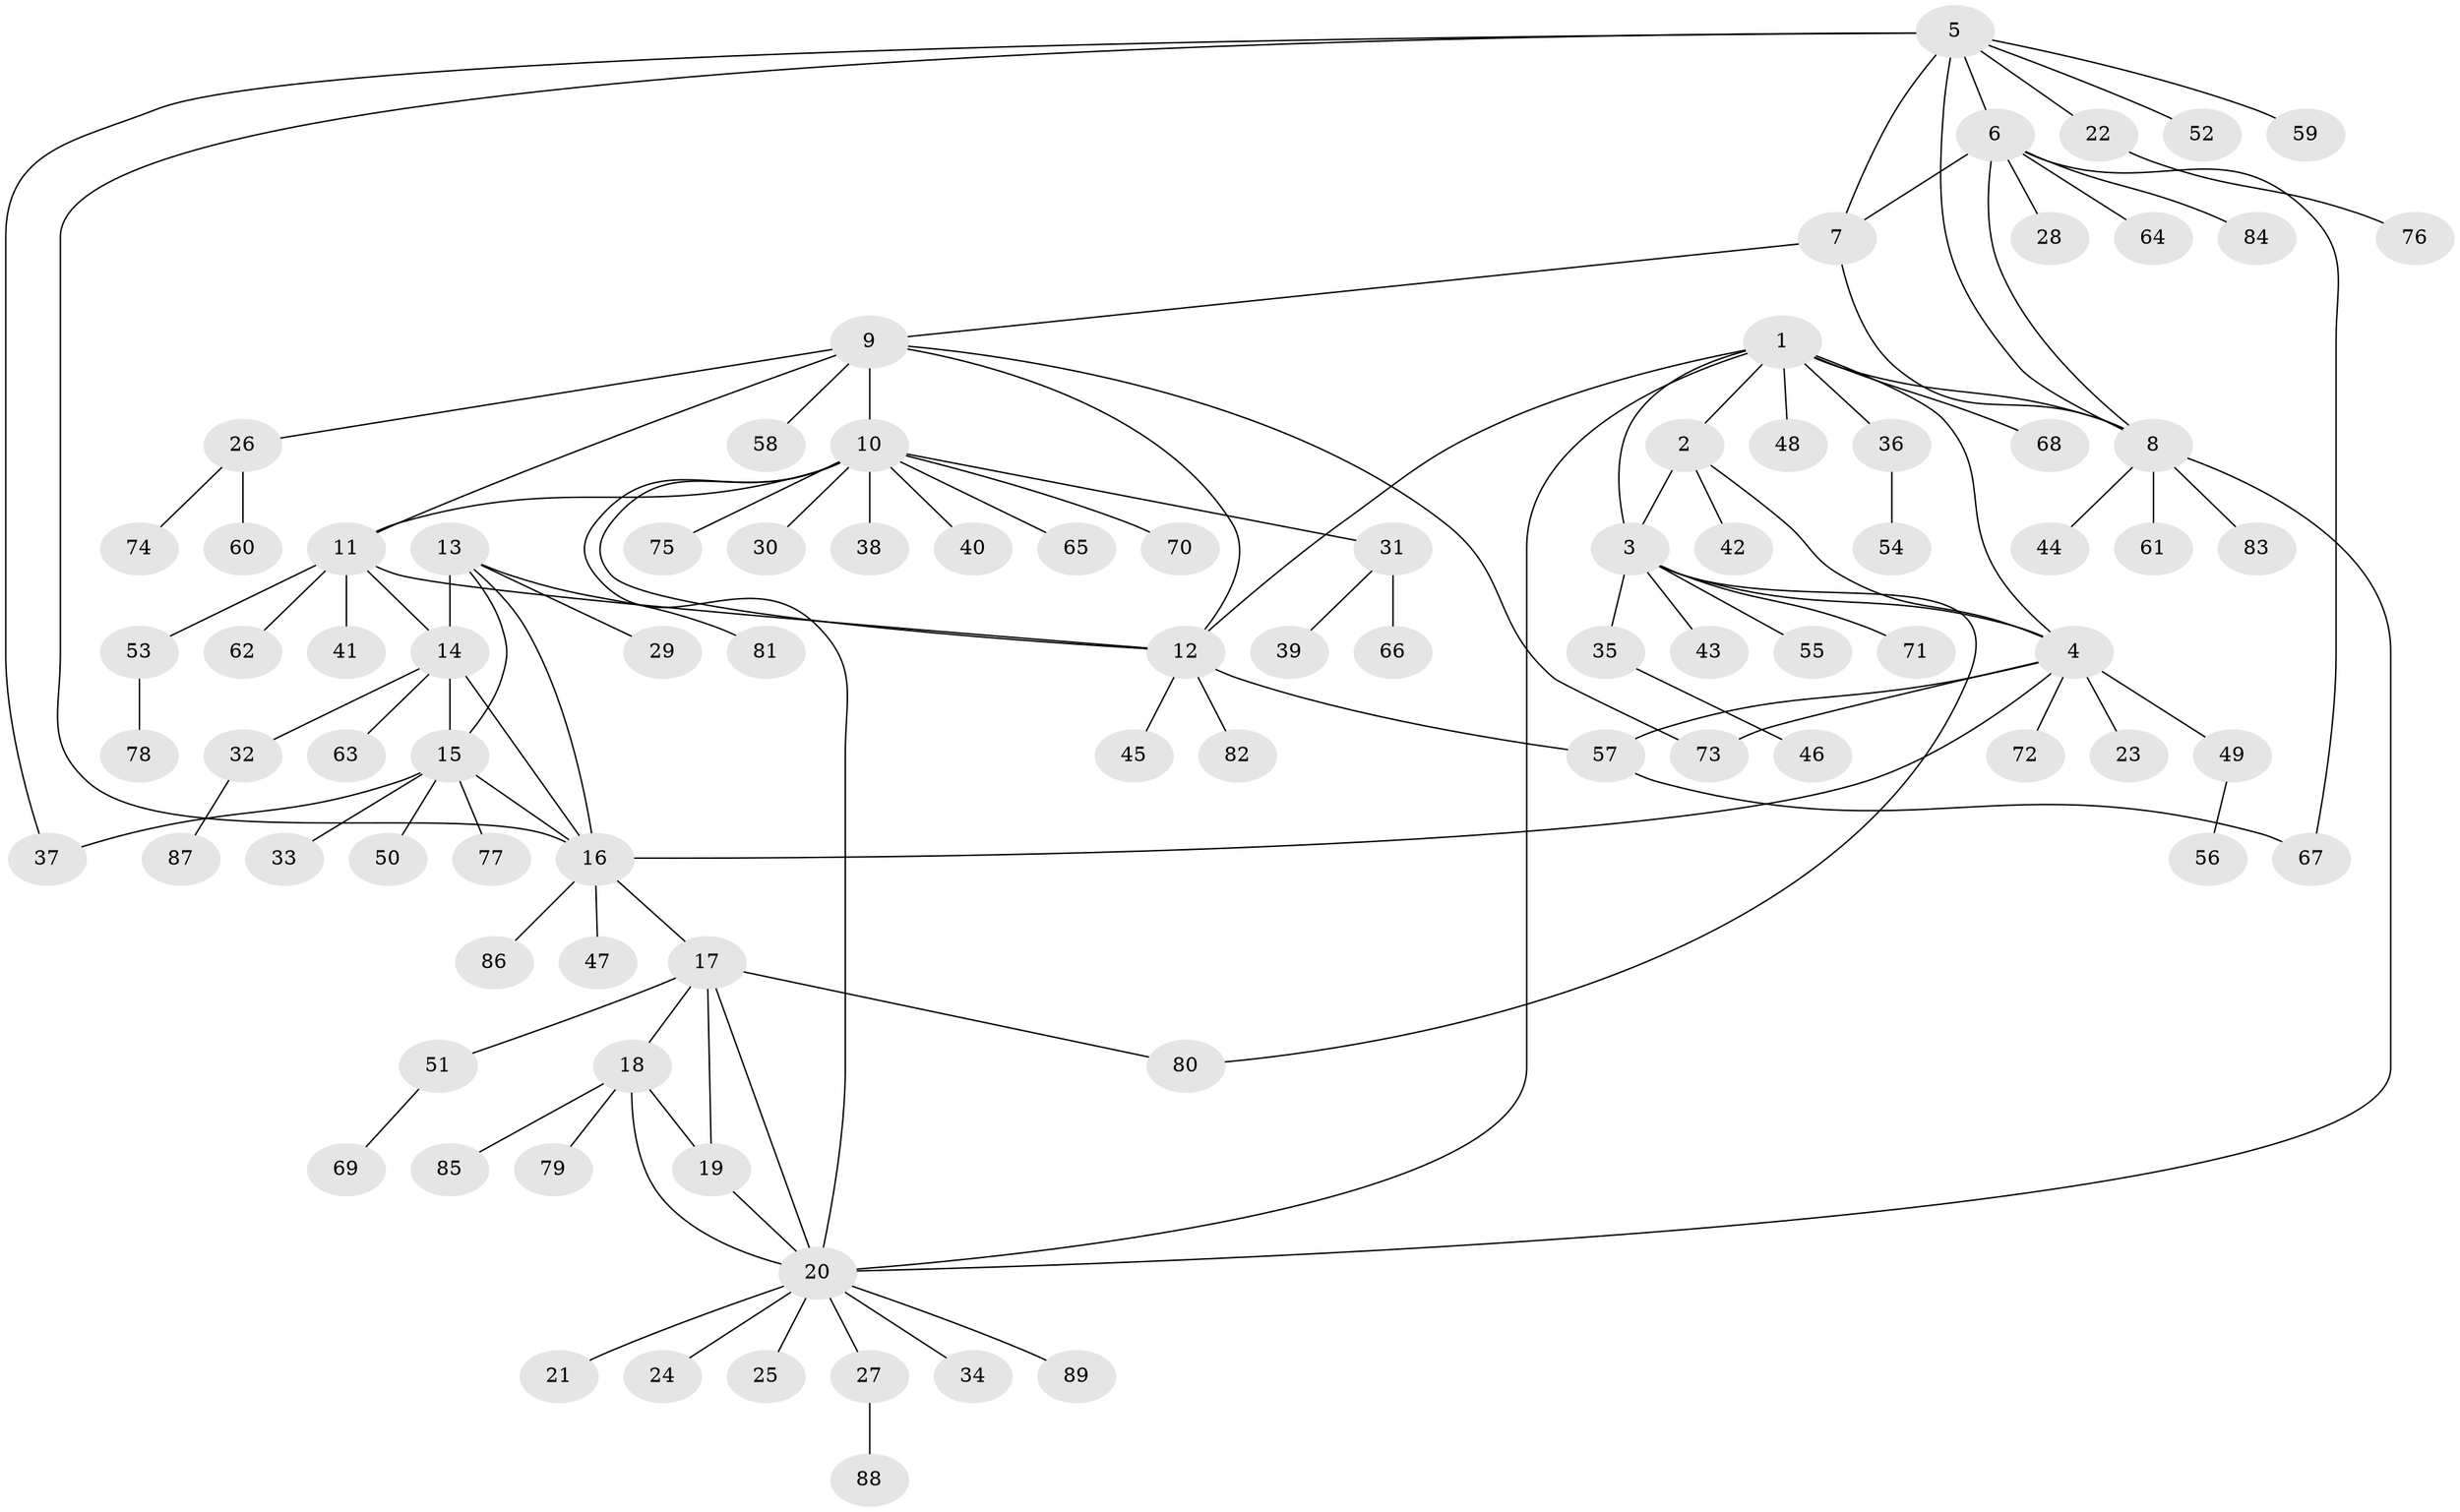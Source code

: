 // coarse degree distribution, {9: 0.04838709677419355, 3: 0.03225806451612903, 8: 0.03225806451612903, 6: 0.03225806451612903, 7: 0.016129032258064516, 4: 0.04838709677419355, 21: 0.016129032258064516, 5: 0.016129032258064516, 2: 0.11290322580645161, 1: 0.6451612903225806}
// Generated by graph-tools (version 1.1) at 2025/19/03/04/25 18:19:36]
// undirected, 89 vertices, 114 edges
graph export_dot {
graph [start="1"]
  node [color=gray90,style=filled];
  1;
  2;
  3;
  4;
  5;
  6;
  7;
  8;
  9;
  10;
  11;
  12;
  13;
  14;
  15;
  16;
  17;
  18;
  19;
  20;
  21;
  22;
  23;
  24;
  25;
  26;
  27;
  28;
  29;
  30;
  31;
  32;
  33;
  34;
  35;
  36;
  37;
  38;
  39;
  40;
  41;
  42;
  43;
  44;
  45;
  46;
  47;
  48;
  49;
  50;
  51;
  52;
  53;
  54;
  55;
  56;
  57;
  58;
  59;
  60;
  61;
  62;
  63;
  64;
  65;
  66;
  67;
  68;
  69;
  70;
  71;
  72;
  73;
  74;
  75;
  76;
  77;
  78;
  79;
  80;
  81;
  82;
  83;
  84;
  85;
  86;
  87;
  88;
  89;
  1 -- 2;
  1 -- 3;
  1 -- 4;
  1 -- 8;
  1 -- 12;
  1 -- 20;
  1 -- 36;
  1 -- 48;
  1 -- 68;
  2 -- 3;
  2 -- 4;
  2 -- 42;
  3 -- 4;
  3 -- 35;
  3 -- 43;
  3 -- 55;
  3 -- 71;
  3 -- 80;
  4 -- 16;
  4 -- 23;
  4 -- 49;
  4 -- 57;
  4 -- 72;
  4 -- 73;
  5 -- 6;
  5 -- 7;
  5 -- 8;
  5 -- 16;
  5 -- 22;
  5 -- 37;
  5 -- 52;
  5 -- 59;
  6 -- 7;
  6 -- 8;
  6 -- 28;
  6 -- 64;
  6 -- 67;
  6 -- 84;
  7 -- 8;
  7 -- 9;
  8 -- 20;
  8 -- 44;
  8 -- 61;
  8 -- 83;
  9 -- 10;
  9 -- 11;
  9 -- 12;
  9 -- 26;
  9 -- 58;
  9 -- 73;
  10 -- 11;
  10 -- 12;
  10 -- 20;
  10 -- 30;
  10 -- 31;
  10 -- 38;
  10 -- 40;
  10 -- 65;
  10 -- 70;
  10 -- 75;
  11 -- 12;
  11 -- 14;
  11 -- 41;
  11 -- 53;
  11 -- 62;
  12 -- 45;
  12 -- 57;
  12 -- 82;
  13 -- 14;
  13 -- 15;
  13 -- 16;
  13 -- 29;
  13 -- 81;
  14 -- 15;
  14 -- 16;
  14 -- 32;
  14 -- 63;
  15 -- 16;
  15 -- 33;
  15 -- 37;
  15 -- 50;
  15 -- 77;
  16 -- 17;
  16 -- 47;
  16 -- 86;
  17 -- 18;
  17 -- 19;
  17 -- 20;
  17 -- 51;
  17 -- 80;
  18 -- 19;
  18 -- 20;
  18 -- 79;
  18 -- 85;
  19 -- 20;
  20 -- 21;
  20 -- 24;
  20 -- 25;
  20 -- 27;
  20 -- 34;
  20 -- 89;
  22 -- 76;
  26 -- 60;
  26 -- 74;
  27 -- 88;
  31 -- 39;
  31 -- 66;
  32 -- 87;
  35 -- 46;
  36 -- 54;
  49 -- 56;
  51 -- 69;
  53 -- 78;
  57 -- 67;
}

